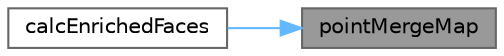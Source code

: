 digraph "pointMergeMap"
{
 // LATEX_PDF_SIZE
  bgcolor="transparent";
  edge [fontname=Helvetica,fontsize=10,labelfontname=Helvetica,labelfontsize=10];
  node [fontname=Helvetica,fontsize=10,shape=box,height=0.2,width=0.4];
  rankdir="RL";
  Node1 [id="Node000001",label="pointMergeMap",height=0.2,width=0.4,color="gray40", fillcolor="grey60", style="filled", fontcolor="black",tooltip=" "];
  Node1 -> Node2 [id="edge1_Node000001_Node000002",dir="back",color="steelblue1",style="solid",tooltip=" "];
  Node2 [id="Node000002",label="calcEnrichedFaces",height=0.2,width=0.4,color="grey40", fillcolor="white", style="filled",URL="$classFoam_1_1enrichedPatch.html#aa1b5e352f9ac5a1be0842ae796ff5266",tooltip=" "];
}
